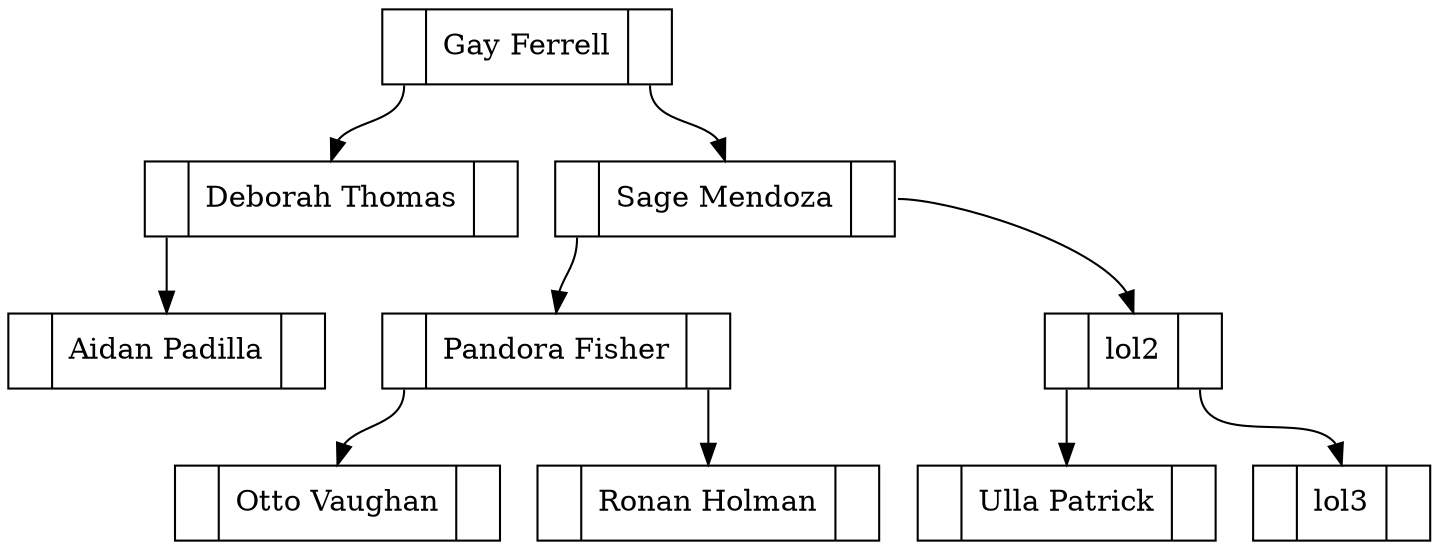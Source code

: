 digraph{
node [shape=record];
"Gay Ferrell" [label="<f0> |<f1>Gay Ferrell |<f2>"];
"Aidan Padilla" [label="<f0> |<f1>Aidan Padilla |<f2>"];
"Deborah Thomas":f0 -> "Aidan Padilla":f1;
"Otto Vaughan" [label="<f0> |<f1>Otto Vaughan |<f2>"];
"Pandora Fisher":f0 -> "Otto Vaughan":f1;
"Ronan Holman" [label="<f0> |<f1>Ronan Holman |<f2>"];
"Pandora Fisher":f2 -> "Ronan Holman":f1;
"Ulla Patrick" [label="<f0> |<f1>Ulla Patrick |<f2>"];
"lol2":f0 -> "Ulla Patrick":f1;
"lol3" [label="<f0> |<f1>lol3 |<f2>"];
"lol2":f2 -> "lol3":f1;
"Pandora Fisher" [label="<f0> |<f1>Pandora Fisher |<f2>"];
"Sage Mendoza":f0 -> "Pandora Fisher":f1;
"lol2" [label="<f0> |<f1>lol2 |<f2>"];
"Sage Mendoza":f2 -> "lol2":f1;
"Deborah Thomas" [label="<f0> |<f1>Deborah Thomas |<f2>"];
"Gay Ferrell":f0 -> "Deborah Thomas":f1;
"Sage Mendoza" [label="<f0> |<f1>Sage Mendoza |<f2>"];
"Gay Ferrell":f2 -> "Sage Mendoza":f1;
}
